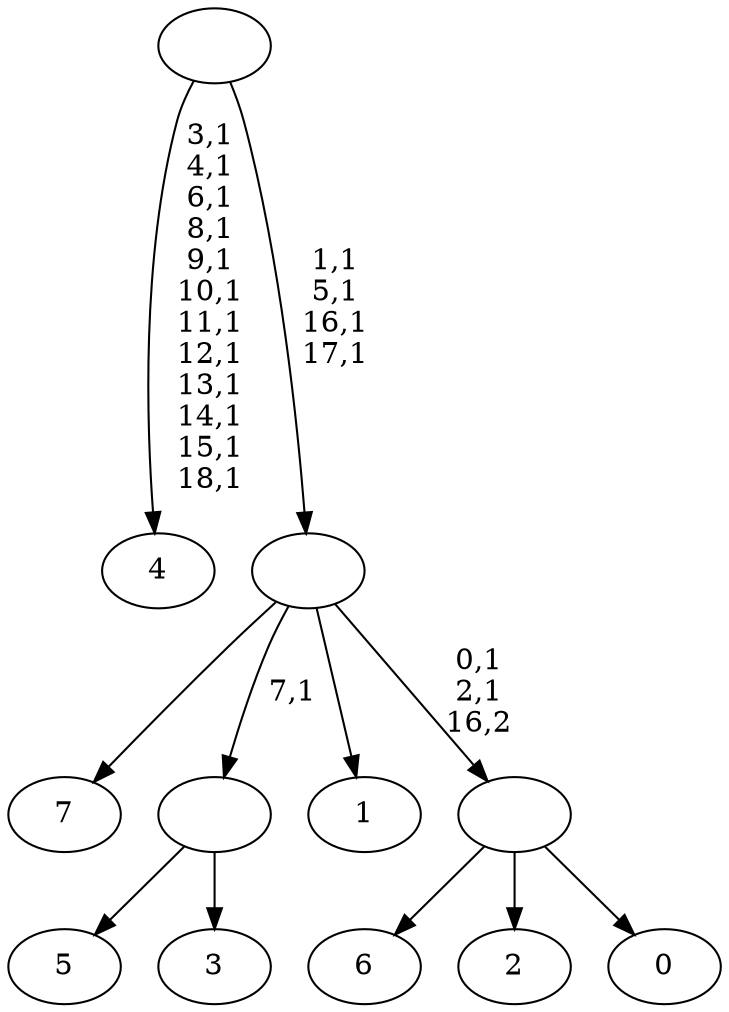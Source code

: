 digraph T {
	27 [label="7"]
	26 [label="6"]
	25 [label="5"]
	24 [label="4"]
	11 [label="3"]
	10 [label=""]
	9 [label="2"]
	8 [label="1"]
	7 [label="0"]
	6 [label=""]
	4 [label=""]
	0 [label=""]
	10 -> 25 [label=""]
	10 -> 11 [label=""]
	6 -> 26 [label=""]
	6 -> 9 [label=""]
	6 -> 7 [label=""]
	4 -> 6 [label="0,1\n2,1\n16,2"]
	4 -> 27 [label=""]
	4 -> 10 [label="7,1"]
	4 -> 8 [label=""]
	0 -> 4 [label="1,1\n5,1\n16,1\n17,1"]
	0 -> 24 [label="3,1\n4,1\n6,1\n8,1\n9,1\n10,1\n11,1\n12,1\n13,1\n14,1\n15,1\n18,1"]
}

